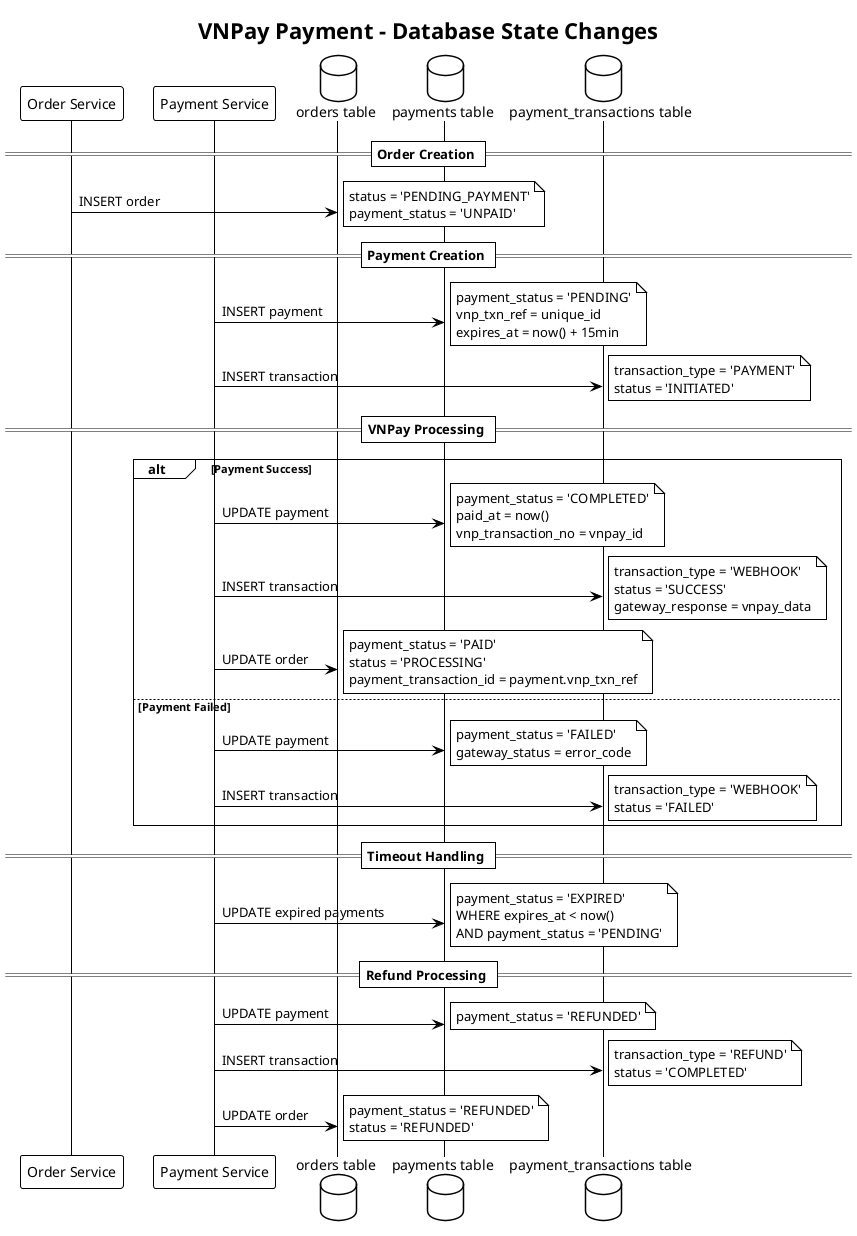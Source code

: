 @startuml VNPay Database State Flow
!theme plain
title VNPay Payment - Database State Changes

participant "Order Service" as OS
participant "Payment Service" as PS
database "orders table" as OT
database "payments table" as PT
database "payment_transactions table" as PTT

== Order Creation ==
OS -> OT: INSERT order
note right: status = 'PENDING_PAYMENT'\npayment_status = 'UNPAID'

== Payment Creation ==
PS -> PT: INSERT payment
note right: payment_status = 'PENDING'\nvnp_txn_ref = unique_id\nexpires_at = now() + 15min

PS -> PTT: INSERT transaction
note right: transaction_type = 'PAYMENT'\nstatus = 'INITIATED'

== VNPay Processing ==
alt Payment Success
    PS -> PT: UPDATE payment
    note right: payment_status = 'COMPLETED'\npaid_at = now()\nvnp_transaction_no = vnpay_id
    
    PS -> PTT: INSERT transaction
    note right: transaction_type = 'WEBHOOK'\nstatus = 'SUCCESS'\ngateway_response = vnpay_data
    
    PS -> OT: UPDATE order
    note right: payment_status = 'PAID'\nstatus = 'PROCESSING'\npayment_transaction_id = payment.vnp_txn_ref
    
else Payment Failed
    PS -> PT: UPDATE payment
    note right: payment_status = 'FAILED'\ngateway_status = error_code
    
    PS -> PTT: INSERT transaction
    note right: transaction_type = 'WEBHOOK'\nstatus = 'FAILED'
    
    ' Order remains PENDING_PAYMENT
end

== Timeout Handling ==
PS -> PT: UPDATE expired payments
note right: payment_status = 'EXPIRED'\nWHERE expires_at < now()\nAND payment_status = 'PENDING'

== Refund Processing ==
PS -> PT: UPDATE payment
note right: payment_status = 'REFUNDED'

PS -> PTT: INSERT transaction
note right: transaction_type = 'REFUND'\nstatus = 'COMPLETED'

PS -> OT: UPDATE order
note right: payment_status = 'REFUNDED'\nstatus = 'REFUNDED'

@enduml